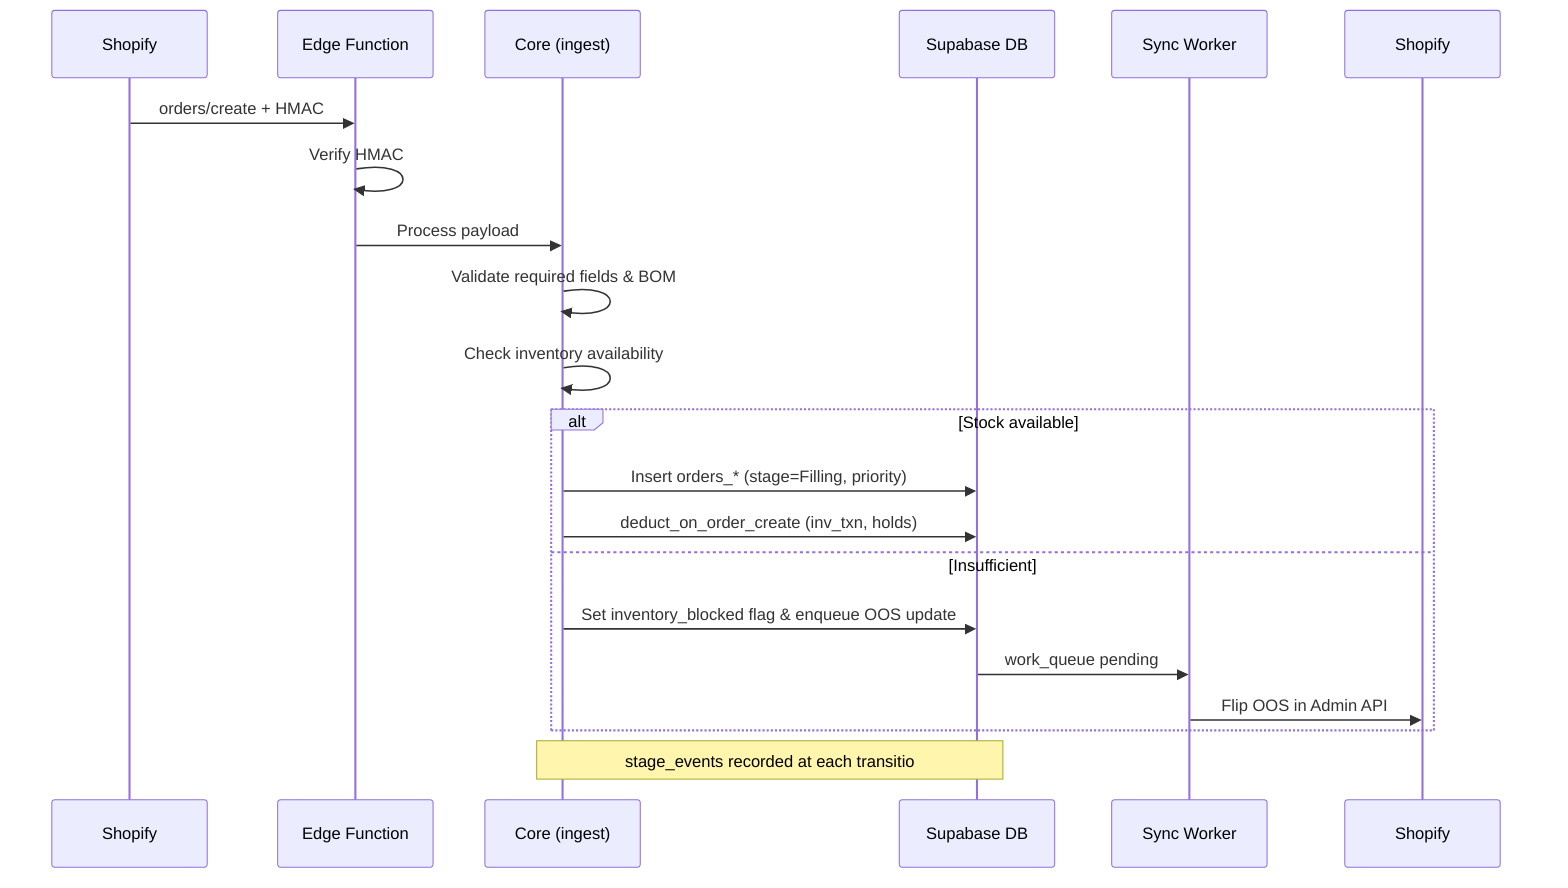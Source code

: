 sequenceDiagram
  participant Shop as Shopify
  participant Edge as Edge Function
  participant Core as Core (ingest)
  participant DB as Supabase DB
  participant Wkr as Sync Worker

  Shop->>Edge: orders/create + HMAC
  Edge->>Edge: Verify HMAC
  Edge->>Core: Process payload
  Core->>Core: Validate required fields & BOM
  Core->>Core: Check inventory availability

  alt Stock available
    Core->>DB: Insert orders_* (stage=Filling, priority)
    Core->>DB: deduct_on_order_create (inv_txn, holds)
  else Insufficient
    Core->>DB: Set inventory_blocked flag & enqueue OOS update
    DB->>Wkr: work_queue pending
    Wkr->>Shopify: Flip OOS in Admin API
  end

  Note over Core,DB: stage_events recorded at each transitio